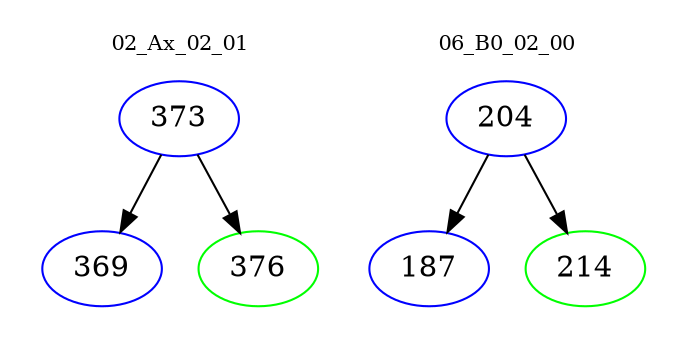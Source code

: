digraph{
subgraph cluster_0 {
color = white
label = "02_Ax_02_01";
fontsize=10;
T0_373 [label="373", color="blue"]
T0_373 -> T0_369 [color="black"]
T0_369 [label="369", color="blue"]
T0_373 -> T0_376 [color="black"]
T0_376 [label="376", color="green"]
}
subgraph cluster_1 {
color = white
label = "06_B0_02_00";
fontsize=10;
T1_204 [label="204", color="blue"]
T1_204 -> T1_187 [color="black"]
T1_187 [label="187", color="blue"]
T1_204 -> T1_214 [color="black"]
T1_214 [label="214", color="green"]
}
}
